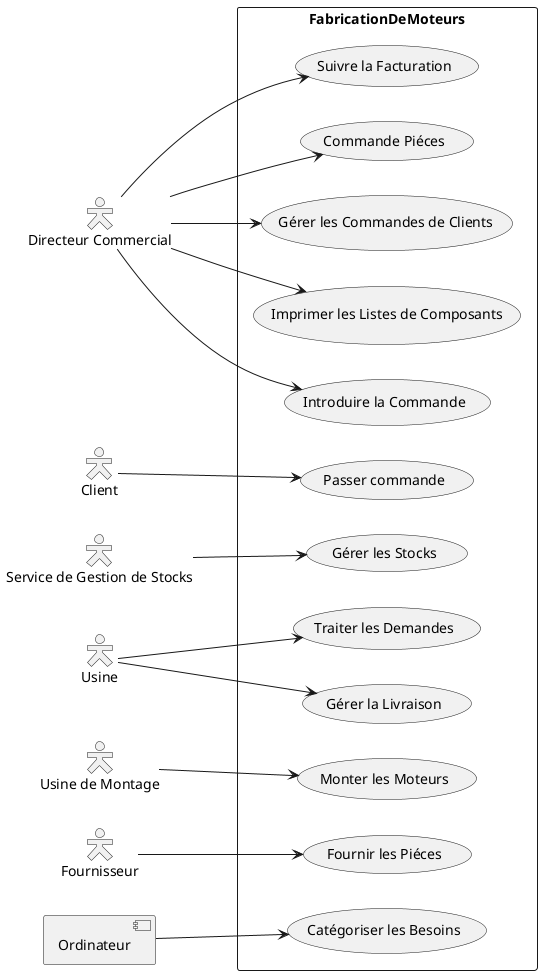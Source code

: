 @startuml "besoins d'entreprise"

left to right direction
skinparam actorStyle Hollow
 
actor :Directeur Commercial: as DC
actor :Client:
actor :Service de Gestion de Stocks: as SGS
actor :Usine: 
actor :Usine de Montage: as UM
actor :Fournisseur: 
[Ordinateur]

Rectangle FabricationDeMoteurs {
    usecase "Passer commande" as PasCom
    usecase "Traiter les Demandes" as TraDem
    usecase "Gérer les Commandes de Clients" as GerComCli
    usecase "Gérer la Livraison" as GerLiv
    usecase "Imprimer les Listes de Composants" as ImpLisCom
    usecase "Introduire la Commande" as IntCom
    usecase "Suivre la Facturation" as SuiFac
    usecase "Fournir les Piéces" as FouPie
    usecase "Monter les Moteurs" as MonMot
    usecase "Gérer les Stocks" as GerSto
    usecase "Commande Piéces" as ComPie
    usecase "Catégoriser les Besoins" as CatBes
}

Client --> PasCom
Usine --> TraDem 
Usine --> GerLiv
UM --> MonMot
DC --> GerComCli
DC --> ImpLisCom
DC --> IntCom
DC --> SuiFac
DC --> ComPie 
SGS --> GerSto
Fournisseur --> FouPie
Ordinateur --> CatBes

@enduml
